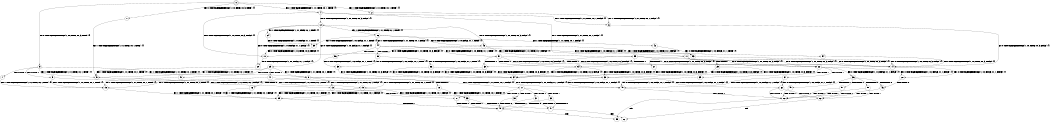digraph BCG {
size = "7, 10.5";
center = TRUE;
node [shape = circle];
0 [peripheries = 2];
0 -> 1 [label = "EX !0 !ATOMIC_EXCH_BRANCH (1, +0, TRUE, +0, 3, TRUE) !{}"];
0 -> 2 [label = "EX !1 !ATOMIC_EXCH_BRANCH (1, +1, TRUE, +0, 1, TRUE) !{}"];
0 -> 3 [label = "EX !0 !ATOMIC_EXCH_BRANCH (1, +0, TRUE, +0, 3, TRUE) !{}"];
0 -> 4 [label = "EX !1 !ATOMIC_EXCH_BRANCH (1, +1, TRUE, +0, 1, TRUE) !{}"];
1 -> 5 [label = "EX !1 !ATOMIC_EXCH_BRANCH (1, +1, TRUE, +0, 1, TRUE) !{}"];
2 -> 6 [label = "EX !1 !ATOMIC_EXCH_BRANCH (1, +1, TRUE, +0, 1, FALSE) !{}"];
3 -> 5 [label = "EX !1 !ATOMIC_EXCH_BRANCH (1, +1, TRUE, +0, 1, TRUE) !{}"];
3 -> 7 [label = "TERMINATE !0"];
3 -> 8 [label = "EX !1 !ATOMIC_EXCH_BRANCH (1, +1, TRUE, +0, 1, TRUE) !{}"];
3 -> 9 [label = "TERMINATE !0"];
4 -> 6 [label = "EX !1 !ATOMIC_EXCH_BRANCH (1, +1, TRUE, +0, 1, FALSE) !{}"];
4 -> 10 [label = "EX !0 !ATOMIC_EXCH_BRANCH (1, +0, TRUE, +0, 3, FALSE) !{}"];
4 -> 11 [label = "EX !1 !ATOMIC_EXCH_BRANCH (1, +1, TRUE, +0, 1, FALSE) !{}"];
4 -> 12 [label = "EX !0 !ATOMIC_EXCH_BRANCH (1, +0, TRUE, +0, 3, FALSE) !{}"];
5 -> 13 [label = "EX !1 !ATOMIC_EXCH_BRANCH (1, +1, TRUE, +0, 1, FALSE) !{}"];
6 -> 14 [label = "EX !0 !ATOMIC_EXCH_BRANCH (1, +0, TRUE, +0, 3, FALSE) !{}"];
7 -> 15 [label = "EX !1 !ATOMIC_EXCH_BRANCH (1, +1, TRUE, +0, 1, TRUE) !{}"];
8 -> 13 [label = "EX !1 !ATOMIC_EXCH_BRANCH (1, +1, TRUE, +0, 1, FALSE) !{}"];
8 -> 16 [label = "TERMINATE !0"];
8 -> 17 [label = "EX !1 !ATOMIC_EXCH_BRANCH (1, +1, TRUE, +0, 1, FALSE) !{}"];
8 -> 18 [label = "TERMINATE !0"];
9 -> 15 [label = "EX !1 !ATOMIC_EXCH_BRANCH (1, +1, TRUE, +0, 1, TRUE) !{}"];
9 -> 19 [label = "EX !1 !ATOMIC_EXCH_BRANCH (1, +1, TRUE, +0, 1, TRUE) !{}"];
10 -> 20 [label = "EX !0 !ATOMIC_EXCH_BRANCH (1, +0, FALSE, +1, 1, FALSE) !{}"];
11 -> 14 [label = "EX !0 !ATOMIC_EXCH_BRANCH (1, +0, TRUE, +0, 3, FALSE) !{}"];
11 -> 21 [label = "TERMINATE !1"];
11 -> 22 [label = "EX !0 !ATOMIC_EXCH_BRANCH (1, +0, TRUE, +0, 3, FALSE) !{}"];
11 -> 23 [label = "TERMINATE !1"];
12 -> 20 [label = "EX !0 !ATOMIC_EXCH_BRANCH (1, +0, FALSE, +1, 1, FALSE) !{}"];
12 -> 24 [label = "EX !1 !ATOMIC_EXCH_BRANCH (1, +1, TRUE, +0, 1, TRUE) !{}"];
12 -> 25 [label = "EX !0 !ATOMIC_EXCH_BRANCH (1, +0, FALSE, +1, 1, FALSE) !{}"];
12 -> 26 [label = "EX !1 !ATOMIC_EXCH_BRANCH (1, +1, TRUE, +0, 1, TRUE) !{}"];
13 -> 27 [label = "TERMINATE !0"];
14 -> 28 [label = "EX !0 !ATOMIC_EXCH_BRANCH (1, +0, FALSE, +1, 1, FALSE) !{}"];
15 -> 29 [label = "EX !1 !ATOMIC_EXCH_BRANCH (1, +1, TRUE, +0, 1, FALSE) !{}"];
16 -> 29 [label = "EX !1 !ATOMIC_EXCH_BRANCH (1, +1, TRUE, +0, 1, FALSE) !{}"];
17 -> 27 [label = "TERMINATE !0"];
17 -> 30 [label = "TERMINATE !1"];
17 -> 31 [label = "TERMINATE !0"];
17 -> 32 [label = "TERMINATE !1"];
18 -> 29 [label = "EX !1 !ATOMIC_EXCH_BRANCH (1, +1, TRUE, +0, 1, FALSE) !{}"];
18 -> 33 [label = "EX !1 !ATOMIC_EXCH_BRANCH (1, +1, TRUE, +0, 1, FALSE) !{}"];
19 -> 29 [label = "EX !1 !ATOMIC_EXCH_BRANCH (1, +1, TRUE, +0, 1, FALSE) !{}"];
19 -> 33 [label = "EX !1 !ATOMIC_EXCH_BRANCH (1, +1, TRUE, +0, 1, FALSE) !{}"];
20 -> 5 [label = "EX !1 !ATOMIC_EXCH_BRANCH (1, +1, TRUE, +0, 1, TRUE) !{}"];
21 -> 34 [label = "EX !0 !ATOMIC_EXCH_BRANCH (1, +0, TRUE, +0, 3, FALSE) !{}"];
22 -> 28 [label = "EX !0 !ATOMIC_EXCH_BRANCH (1, +0, FALSE, +1, 1, FALSE) !{}"];
22 -> 35 [label = "TERMINATE !1"];
22 -> 36 [label = "EX !0 !ATOMIC_EXCH_BRANCH (1, +0, FALSE, +1, 1, FALSE) !{}"];
22 -> 37 [label = "TERMINATE !1"];
23 -> 34 [label = "EX !0 !ATOMIC_EXCH_BRANCH (1, +0, TRUE, +0, 3, FALSE) !{}"];
23 -> 38 [label = "EX !0 !ATOMIC_EXCH_BRANCH (1, +0, TRUE, +0, 3, FALSE) !{}"];
24 -> 39 [label = "EX !0 !ATOMIC_EXCH_BRANCH (1, +0, FALSE, +1, 1, TRUE) !{}"];
25 -> 5 [label = "EX !1 !ATOMIC_EXCH_BRANCH (1, +1, TRUE, +0, 1, TRUE) !{}"];
25 -> 40 [label = "TERMINATE !0"];
25 -> 8 [label = "EX !1 !ATOMIC_EXCH_BRANCH (1, +1, TRUE, +0, 1, TRUE) !{}"];
25 -> 41 [label = "TERMINATE !0"];
26 -> 39 [label = "EX !0 !ATOMIC_EXCH_BRANCH (1, +0, FALSE, +1, 1, TRUE) !{}"];
26 -> 42 [label = "EX !1 !ATOMIC_EXCH_BRANCH (1, +1, TRUE, +0, 1, FALSE) !{}"];
26 -> 43 [label = "EX !0 !ATOMIC_EXCH_BRANCH (1, +0, FALSE, +1, 1, TRUE) !{}"];
26 -> 44 [label = "EX !1 !ATOMIC_EXCH_BRANCH (1, +1, TRUE, +0, 1, FALSE) !{}"];
27 -> 45 [label = "TERMINATE !1"];
28 -> 46 [label = "TERMINATE !0"];
29 -> 45 [label = "TERMINATE !1"];
30 -> 45 [label = "TERMINATE !0"];
31 -> 45 [label = "TERMINATE !1"];
31 -> 47 [label = "TERMINATE !1"];
32 -> 45 [label = "TERMINATE !0"];
32 -> 47 [label = "TERMINATE !0"];
33 -> 45 [label = "TERMINATE !1"];
33 -> 47 [label = "TERMINATE !1"];
34 -> 48 [label = "EX !0 !ATOMIC_EXCH_BRANCH (1, +0, FALSE, +1, 1, FALSE) !{}"];
35 -> 48 [label = "EX !0 !ATOMIC_EXCH_BRANCH (1, +0, FALSE, +1, 1, FALSE) !{}"];
36 -> 46 [label = "TERMINATE !0"];
36 -> 49 [label = "TERMINATE !1"];
36 -> 50 [label = "TERMINATE !0"];
36 -> 51 [label = "TERMINATE !1"];
37 -> 48 [label = "EX !0 !ATOMIC_EXCH_BRANCH (1, +0, FALSE, +1, 1, FALSE) !{}"];
37 -> 52 [label = "EX !0 !ATOMIC_EXCH_BRANCH (1, +0, FALSE, +1, 1, FALSE) !{}"];
38 -> 48 [label = "EX !0 !ATOMIC_EXCH_BRANCH (1, +0, FALSE, +1, 1, FALSE) !{}"];
38 -> 52 [label = "EX !0 !ATOMIC_EXCH_BRANCH (1, +0, FALSE, +1, 1, FALSE) !{}"];
39 -> 10 [label = "EX !0 !ATOMIC_EXCH_BRANCH (1, +0, TRUE, +0, 3, FALSE) !{}"];
40 -> 15 [label = "EX !1 !ATOMIC_EXCH_BRANCH (1, +1, TRUE, +0, 1, TRUE) !{}"];
41 -> 15 [label = "EX !1 !ATOMIC_EXCH_BRANCH (1, +1, TRUE, +0, 1, TRUE) !{}"];
41 -> 19 [label = "EX !1 !ATOMIC_EXCH_BRANCH (1, +1, TRUE, +0, 1, TRUE) !{}"];
42 -> 53 [label = "EX !0 !ATOMIC_EXCH_BRANCH (1, +0, FALSE, +1, 1, TRUE) !{}"];
43 -> 10 [label = "EX !0 !ATOMIC_EXCH_BRANCH (1, +0, TRUE, +0, 3, FALSE) !{}"];
43 -> 54 [label = "EX !1 !ATOMIC_EXCH_BRANCH (1, +1, TRUE, +0, 1, FALSE) !{}"];
43 -> 12 [label = "EX !0 !ATOMIC_EXCH_BRANCH (1, +0, TRUE, +0, 3, FALSE) !{}"];
43 -> 55 [label = "EX !1 !ATOMIC_EXCH_BRANCH (1, +1, TRUE, +0, 1, FALSE) !{}"];
44 -> 53 [label = "EX !0 !ATOMIC_EXCH_BRANCH (1, +0, FALSE, +1, 1, TRUE) !{}"];
44 -> 56 [label = "TERMINATE !1"];
44 -> 57 [label = "EX !0 !ATOMIC_EXCH_BRANCH (1, +0, FALSE, +1, 1, TRUE) !{}"];
44 -> 58 [label = "TERMINATE !1"];
45 -> 59 [label = "exit"];
46 -> 60 [label = "TERMINATE !1"];
47 -> 61 [label = "exit"];
48 -> 60 [label = "TERMINATE !0"];
49 -> 60 [label = "TERMINATE !0"];
50 -> 60 [label = "TERMINATE !1"];
50 -> 62 [label = "TERMINATE !1"];
51 -> 60 [label = "TERMINATE !0"];
51 -> 62 [label = "TERMINATE !0"];
52 -> 60 [label = "TERMINATE !0"];
52 -> 62 [label = "TERMINATE !0"];
53 -> 14 [label = "EX !0 !ATOMIC_EXCH_BRANCH (1, +0, TRUE, +0, 3, FALSE) !{}"];
54 -> 14 [label = "EX !0 !ATOMIC_EXCH_BRANCH (1, +0, TRUE, +0, 3, FALSE) !{}"];
55 -> 14 [label = "EX !0 !ATOMIC_EXCH_BRANCH (1, +0, TRUE, +0, 3, FALSE) !{}"];
55 -> 63 [label = "TERMINATE !1"];
55 -> 22 [label = "EX !0 !ATOMIC_EXCH_BRANCH (1, +0, TRUE, +0, 3, FALSE) !{}"];
55 -> 64 [label = "TERMINATE !1"];
56 -> 65 [label = "EX !0 !ATOMIC_EXCH_BRANCH (1, +0, FALSE, +1, 1, TRUE) !{}"];
57 -> 14 [label = "EX !0 !ATOMIC_EXCH_BRANCH (1, +0, TRUE, +0, 3, FALSE) !{}"];
57 -> 63 [label = "TERMINATE !1"];
57 -> 22 [label = "EX !0 !ATOMIC_EXCH_BRANCH (1, +0, TRUE, +0, 3, FALSE) !{}"];
57 -> 64 [label = "TERMINATE !1"];
58 -> 65 [label = "EX !0 !ATOMIC_EXCH_BRANCH (1, +0, FALSE, +1, 1, TRUE) !{}"];
58 -> 66 [label = "EX !0 !ATOMIC_EXCH_BRANCH (1, +0, FALSE, +1, 1, TRUE) !{}"];
60 -> 59 [label = "exit"];
62 -> 61 [label = "exit"];
63 -> 34 [label = "EX !0 !ATOMIC_EXCH_BRANCH (1, +0, TRUE, +0, 3, FALSE) !{}"];
64 -> 34 [label = "EX !0 !ATOMIC_EXCH_BRANCH (1, +0, TRUE, +0, 3, FALSE) !{}"];
64 -> 38 [label = "EX !0 !ATOMIC_EXCH_BRANCH (1, +0, TRUE, +0, 3, FALSE) !{}"];
65 -> 34 [label = "EX !0 !ATOMIC_EXCH_BRANCH (1, +0, TRUE, +0, 3, FALSE) !{}"];
66 -> 34 [label = "EX !0 !ATOMIC_EXCH_BRANCH (1, +0, TRUE, +0, 3, FALSE) !{}"];
66 -> 38 [label = "EX !0 !ATOMIC_EXCH_BRANCH (1, +0, TRUE, +0, 3, FALSE) !{}"];
}

